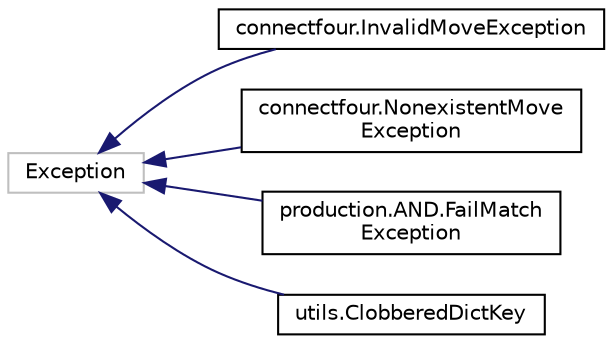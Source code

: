 digraph "Graphical Class Hierarchy"
{
  edge [fontname="Helvetica",fontsize="10",labelfontname="Helvetica",labelfontsize="10"];
  node [fontname="Helvetica",fontsize="10",shape=record];
  rankdir="LR";
  Node1 [label="Exception",height=0.2,width=0.4,color="grey75", fillcolor="white", style="filled"];
  Node1 -> Node2 [dir="back",color="midnightblue",fontsize="10",style="solid",fontname="Helvetica"];
  Node2 [label="connectfour.InvalidMoveException",height=0.2,width=0.4,color="black", fillcolor="white", style="filled",URL="$classconnectfour_1_1_invalid_move_exception.html"];
  Node1 -> Node3 [dir="back",color="midnightblue",fontsize="10",style="solid",fontname="Helvetica"];
  Node3 [label="connectfour.NonexistentMove\lException",height=0.2,width=0.4,color="black", fillcolor="white", style="filled",URL="$classconnectfour_1_1_nonexistent_move_exception.html"];
  Node1 -> Node4 [dir="back",color="midnightblue",fontsize="10",style="solid",fontname="Helvetica"];
  Node4 [label="production.AND.FailMatch\lException",height=0.2,width=0.4,color="black", fillcolor="white", style="filled",URL="$classproduction_1_1_a_n_d_1_1_fail_match_exception.html"];
  Node1 -> Node5 [dir="back",color="midnightblue",fontsize="10",style="solid",fontname="Helvetica"];
  Node5 [label="utils.ClobberedDictKey",height=0.2,width=0.4,color="black", fillcolor="white", style="filled",URL="$classutils_1_1_clobbered_dict_key.html"];
}
